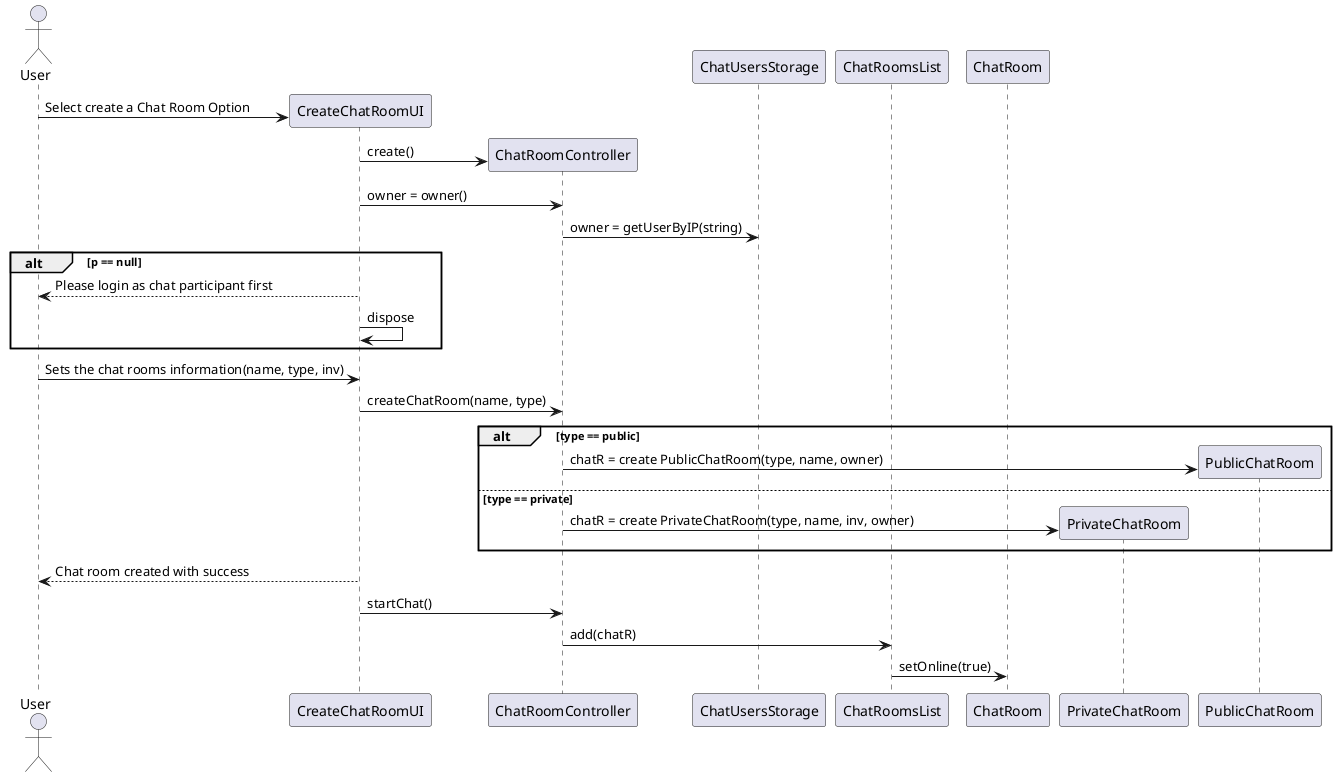 @startuml design_createChatRoom_ipc05.3.png
actor User
participant "CreateChatRoomUI" as ui
participant "ChatRoomController" as ctrl
participant "ChatUsersStorage" as p
participant "ChatRoomsList" as chatRL
participant "ChatRoom" as chatR
participant "PrivateChatRoom" as priv
participant "PublicChatRoom" as pub

create ui
User -> ui : Select create a Chat Room Option
create ctrl
ui -> ctrl: create()

ui -> ctrl : owner = owner()
ctrl -> p : owner = getUserByIP(string)

alt p == null
    User <-- ui : Please login as chat participant first
    ui -> ui : dispose
end alt

User -> ui : Sets the chat rooms information(name, type, inv)
ui -> ctrl : createChatRoom(name, type)
alt type == public
    create pub
    ctrl -> pub : chatR = create PublicChatRoom(type, name, owner)
else type == private
    create priv
    ctrl -> priv : chatR = create PrivateChatRoom(type, name, inv, owner)
    
end

ui --> User : Chat room created with success

ui -> ctrl : startChat()
ctrl -> chatRL : add(chatR)
chatRL -> chatR : setOnline(true)
@enduml